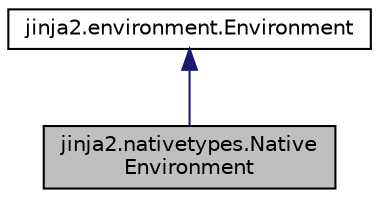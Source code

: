 digraph "jinja2.nativetypes.NativeEnvironment"
{
 // LATEX_PDF_SIZE
  edge [fontname="Helvetica",fontsize="10",labelfontname="Helvetica",labelfontsize="10"];
  node [fontname="Helvetica",fontsize="10",shape=record];
  Node1 [label="jinja2.nativetypes.Native\lEnvironment",height=0.2,width=0.4,color="black", fillcolor="grey75", style="filled", fontcolor="black",tooltip=" "];
  Node2 -> Node1 [dir="back",color="midnightblue",fontsize="10",style="solid"];
  Node2 [label="jinja2.environment.Environment",height=0.2,width=0.4,color="black", fillcolor="white", style="filled",URL="$classjinja2_1_1environment_1_1Environment.html",tooltip=" "];
}
